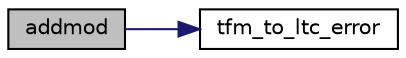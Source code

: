 digraph "addmod"
{
 // LATEX_PDF_SIZE
  edge [fontname="Helvetica",fontsize="10",labelfontname="Helvetica",labelfontsize="10"];
  node [fontname="Helvetica",fontsize="10",shape=record];
  rankdir="LR";
  Node4 [label="addmod",height=0.2,width=0.4,color="black", fillcolor="grey75", style="filled", fontcolor="black",tooltip=" "];
  Node4 -> Node5 [color="midnightblue",fontsize="10",style="solid",fontname="Helvetica"];
  Node5 [label="tfm_to_ltc_error",height=0.2,width=0.4,color="black", fillcolor="white", style="filled",URL="$tfm__desc_8c.html#a068957efedd7f33ca5485ea3fb238a5e",tooltip="Convert a tfm error to a LTC error (Possibly the most powerful function ever! Oh wait...."];
}
